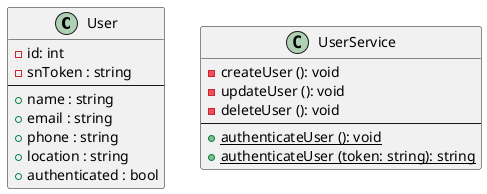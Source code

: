 
@startuml
class User {
  - id: int
  - snToken : string
  --
  + name : string
  + email : string
  + phone : string
  + location : string
  + authenticated : bool
}

class UserService {
  - createUser (): void
  - updateUser (): void
  - deleteUser (): void
  --
  {static} + authenticateUser (): void
  {static} + authenticateUser (token: string): string
}
@enduml